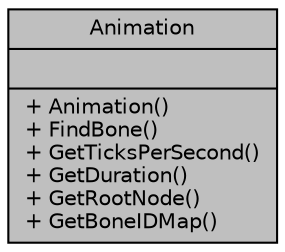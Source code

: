 digraph "Animation"
{
 // LATEX_PDF_SIZE
  edge [fontname="Helvetica",fontsize="10",labelfontname="Helvetica",labelfontsize="10"];
  node [fontname="Helvetica",fontsize="10",shape=record];
  Node1 [label="{Animation\n||+ Animation()\l+ FindBone()\l+ GetTicksPerSecond()\l+ GetDuration()\l+ GetRootNode()\l+ GetBoneIDMap()\l}",height=0.2,width=0.4,color="black", fillcolor="grey75", style="filled", fontcolor="black",tooltip=" "];
}
